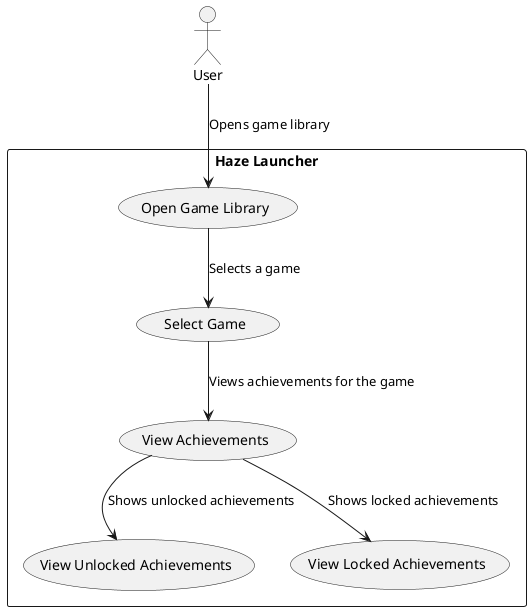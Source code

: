 @startuml
actor User
rectangle "Haze Launcher" {
    usecase "Open Game Library" as UC1
    usecase "Select Game" as UC2
    usecase "View Achievements" as UC3
    usecase "View Unlocked Achievements" as UC4
    usecase "View Locked Achievements" as UC5
}

User --> UC1: Opens game library
UC1 --> UC2: Selects a game
UC2 --> UC3: Views achievements for the game
UC3 --> UC4: Shows unlocked achievements
UC3 --> UC5: Shows locked achievements
@enduml
